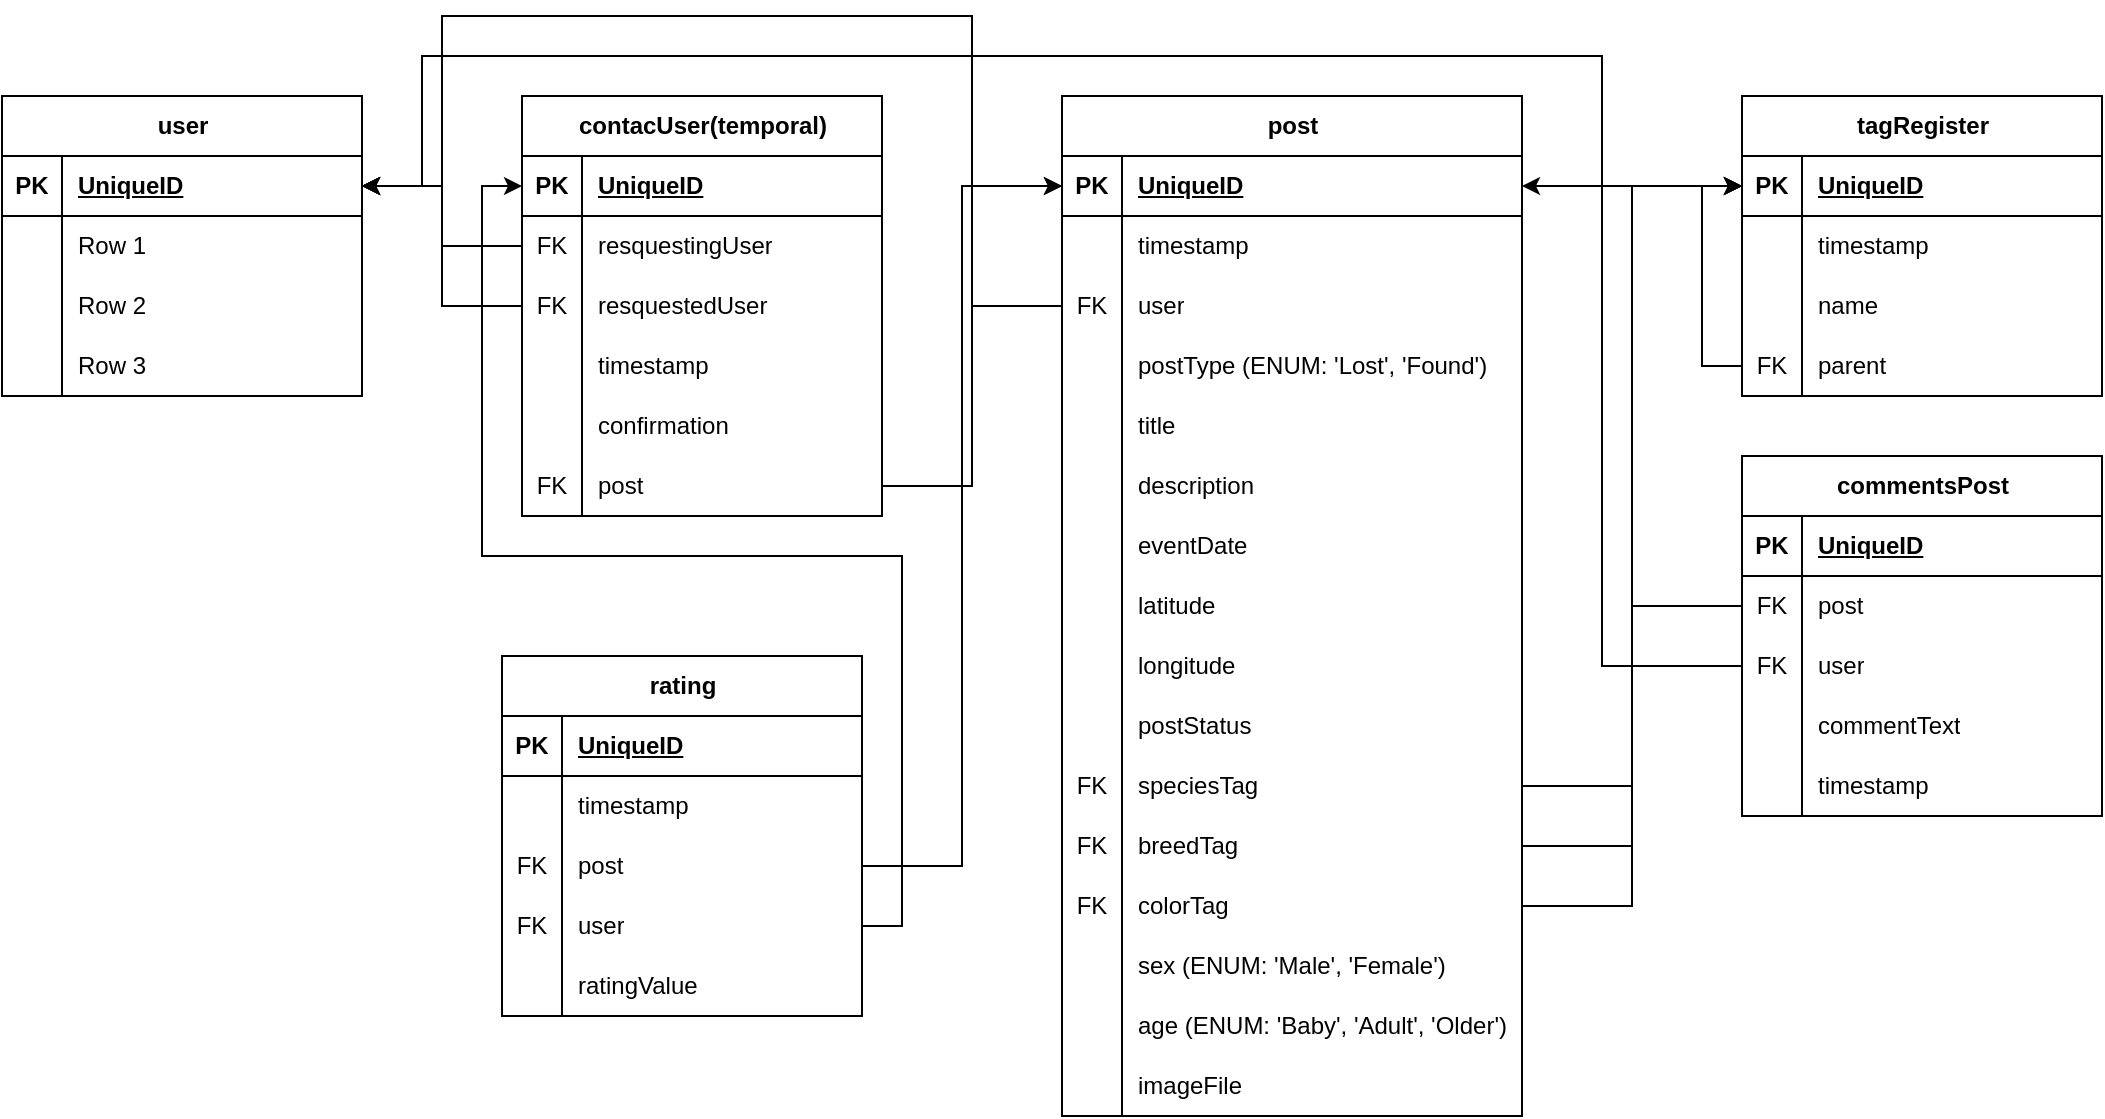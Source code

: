 <mxfile version="27.1.4">
  <diagram name="Page-1" id="efa7a0a1-bf9b-a30e-e6df-94a7791c09e9">
    <mxGraphModel dx="1183" dy="775" grid="1" gridSize="10" guides="1" tooltips="1" connect="1" arrows="1" fold="1" page="1" pageScale="1" pageWidth="826" pageHeight="1169" background="none" math="0" shadow="0">
      <root>
        <mxCell id="0" />
        <mxCell id="1" parent="0" />
        <mxCell id="rWtWdGOdkM6N3xhKXkaH-140" value="" style="edgeStyle=orthogonalEdgeStyle;rounded=0;orthogonalLoop=1;jettySize=auto;html=1;entryX=1;entryY=0.5;entryDx=0;entryDy=0;" parent="1" source="rWtWdGOdkM6N3xhKXkaH-114" target="rWtWdGOdkM6N3xhKXkaH-128" edge="1">
          <mxGeometry relative="1" as="geometry" />
        </mxCell>
        <mxCell id="rWtWdGOdkM6N3xhKXkaH-168" value="" style="edgeStyle=orthogonalEdgeStyle;rounded=0;orthogonalLoop=1;jettySize=auto;html=1;exitX=1;exitY=0.5;exitDx=0;exitDy=0;entryX=0;entryY=0.5;entryDx=0;entryDy=0;" parent="1" source="rWtWdGOdkM6N3xhKXkaH-145" target="rWtWdGOdkM6N3xhKXkaH-150" edge="1">
          <mxGeometry relative="1" as="geometry" />
        </mxCell>
        <mxCell id="rWtWdGOdkM6N3xhKXkaH-114" value="contacUser(temporal)" style="shape=table;startSize=30;container=1;collapsible=1;childLayout=tableLayout;fixedRows=1;rowLines=0;fontStyle=1;align=center;resizeLast=1;html=1;" parent="1" vertex="1">
          <mxGeometry x="750" y="440" width="180" height="210" as="geometry" />
        </mxCell>
        <mxCell id="rWtWdGOdkM6N3xhKXkaH-115" value="" style="shape=tableRow;horizontal=0;startSize=0;swimlaneHead=0;swimlaneBody=0;fillColor=none;collapsible=0;dropTarget=0;points=[[0,0.5],[1,0.5]];portConstraint=eastwest;top=0;left=0;right=0;bottom=1;" parent="rWtWdGOdkM6N3xhKXkaH-114" vertex="1">
          <mxGeometry y="30" width="180" height="30" as="geometry" />
        </mxCell>
        <mxCell id="rWtWdGOdkM6N3xhKXkaH-116" value="PK" style="shape=partialRectangle;connectable=0;fillColor=none;top=0;left=0;bottom=0;right=0;fontStyle=1;overflow=hidden;whiteSpace=wrap;html=1;" parent="rWtWdGOdkM6N3xhKXkaH-115" vertex="1">
          <mxGeometry width="30" height="30" as="geometry">
            <mxRectangle width="30" height="30" as="alternateBounds" />
          </mxGeometry>
        </mxCell>
        <mxCell id="rWtWdGOdkM6N3xhKXkaH-117" value="UniqueID" style="shape=partialRectangle;connectable=0;fillColor=none;top=0;left=0;bottom=0;right=0;align=left;spacingLeft=6;fontStyle=5;overflow=hidden;whiteSpace=wrap;html=1;" parent="rWtWdGOdkM6N3xhKXkaH-115" vertex="1">
          <mxGeometry x="30" width="150" height="30" as="geometry">
            <mxRectangle width="150" height="30" as="alternateBounds" />
          </mxGeometry>
        </mxCell>
        <mxCell id="rWtWdGOdkM6N3xhKXkaH-118" value="" style="shape=tableRow;horizontal=0;startSize=0;swimlaneHead=0;swimlaneBody=0;fillColor=none;collapsible=0;dropTarget=0;points=[[0,0.5],[1,0.5]];portConstraint=eastwest;top=0;left=0;right=0;bottom=0;" parent="rWtWdGOdkM6N3xhKXkaH-114" vertex="1">
          <mxGeometry y="60" width="180" height="30" as="geometry" />
        </mxCell>
        <mxCell id="rWtWdGOdkM6N3xhKXkaH-119" value="FK" style="shape=partialRectangle;connectable=0;fillColor=none;top=0;left=0;bottom=0;right=0;editable=1;overflow=hidden;whiteSpace=wrap;html=1;" parent="rWtWdGOdkM6N3xhKXkaH-118" vertex="1">
          <mxGeometry width="30" height="30" as="geometry">
            <mxRectangle width="30" height="30" as="alternateBounds" />
          </mxGeometry>
        </mxCell>
        <mxCell id="rWtWdGOdkM6N3xhKXkaH-120" value="resquestingUser" style="shape=partialRectangle;connectable=0;fillColor=none;top=0;left=0;bottom=0;right=0;align=left;spacingLeft=6;overflow=hidden;whiteSpace=wrap;html=1;" parent="rWtWdGOdkM6N3xhKXkaH-118" vertex="1">
          <mxGeometry x="30" width="150" height="30" as="geometry">
            <mxRectangle width="150" height="30" as="alternateBounds" />
          </mxGeometry>
        </mxCell>
        <mxCell id="rWtWdGOdkM6N3xhKXkaH-121" value="" style="shape=tableRow;horizontal=0;startSize=0;swimlaneHead=0;swimlaneBody=0;fillColor=none;collapsible=0;dropTarget=0;points=[[0,0.5],[1,0.5]];portConstraint=eastwest;top=0;left=0;right=0;bottom=0;" parent="rWtWdGOdkM6N3xhKXkaH-114" vertex="1">
          <mxGeometry y="90" width="180" height="30" as="geometry" />
        </mxCell>
        <mxCell id="rWtWdGOdkM6N3xhKXkaH-122" value="FK" style="shape=partialRectangle;connectable=0;fillColor=none;top=0;left=0;bottom=0;right=0;editable=1;overflow=hidden;whiteSpace=wrap;html=1;" parent="rWtWdGOdkM6N3xhKXkaH-121" vertex="1">
          <mxGeometry width="30" height="30" as="geometry">
            <mxRectangle width="30" height="30" as="alternateBounds" />
          </mxGeometry>
        </mxCell>
        <mxCell id="rWtWdGOdkM6N3xhKXkaH-123" value="resquestedUser" style="shape=partialRectangle;connectable=0;fillColor=none;top=0;left=0;bottom=0;right=0;align=left;spacingLeft=6;overflow=hidden;whiteSpace=wrap;html=1;" parent="rWtWdGOdkM6N3xhKXkaH-121" vertex="1">
          <mxGeometry x="30" width="150" height="30" as="geometry">
            <mxRectangle width="150" height="30" as="alternateBounds" />
          </mxGeometry>
        </mxCell>
        <mxCell id="rWtWdGOdkM6N3xhKXkaH-124" value="" style="shape=tableRow;horizontal=0;startSize=0;swimlaneHead=0;swimlaneBody=0;fillColor=none;collapsible=0;dropTarget=0;points=[[0,0.5],[1,0.5]];portConstraint=eastwest;top=0;left=0;right=0;bottom=0;" parent="rWtWdGOdkM6N3xhKXkaH-114" vertex="1">
          <mxGeometry y="120" width="180" height="30" as="geometry" />
        </mxCell>
        <mxCell id="rWtWdGOdkM6N3xhKXkaH-125" value="" style="shape=partialRectangle;connectable=0;fillColor=none;top=0;left=0;bottom=0;right=0;editable=1;overflow=hidden;whiteSpace=wrap;html=1;" parent="rWtWdGOdkM6N3xhKXkaH-124" vertex="1">
          <mxGeometry width="30" height="30" as="geometry">
            <mxRectangle width="30" height="30" as="alternateBounds" />
          </mxGeometry>
        </mxCell>
        <mxCell id="rWtWdGOdkM6N3xhKXkaH-126" value="timestamp" style="shape=partialRectangle;connectable=0;fillColor=none;top=0;left=0;bottom=0;right=0;align=left;spacingLeft=6;overflow=hidden;whiteSpace=wrap;html=1;" parent="rWtWdGOdkM6N3xhKXkaH-124" vertex="1">
          <mxGeometry x="30" width="150" height="30" as="geometry">
            <mxRectangle width="150" height="30" as="alternateBounds" />
          </mxGeometry>
        </mxCell>
        <mxCell id="rWtWdGOdkM6N3xhKXkaH-142" style="shape=tableRow;horizontal=0;startSize=0;swimlaneHead=0;swimlaneBody=0;fillColor=none;collapsible=0;dropTarget=0;points=[[0,0.5],[1,0.5]];portConstraint=eastwest;top=0;left=0;right=0;bottom=0;" parent="rWtWdGOdkM6N3xhKXkaH-114" vertex="1">
          <mxGeometry y="150" width="180" height="30" as="geometry" />
        </mxCell>
        <mxCell id="rWtWdGOdkM6N3xhKXkaH-143" style="shape=partialRectangle;connectable=0;fillColor=none;top=0;left=0;bottom=0;right=0;editable=1;overflow=hidden;whiteSpace=wrap;html=1;" parent="rWtWdGOdkM6N3xhKXkaH-142" vertex="1">
          <mxGeometry width="30" height="30" as="geometry">
            <mxRectangle width="30" height="30" as="alternateBounds" />
          </mxGeometry>
        </mxCell>
        <mxCell id="rWtWdGOdkM6N3xhKXkaH-144" value="confirmation" style="shape=partialRectangle;connectable=0;fillColor=none;top=0;left=0;bottom=0;right=0;align=left;spacingLeft=6;overflow=hidden;whiteSpace=wrap;html=1;" parent="rWtWdGOdkM6N3xhKXkaH-142" vertex="1">
          <mxGeometry x="30" width="150" height="30" as="geometry">
            <mxRectangle width="150" height="30" as="alternateBounds" />
          </mxGeometry>
        </mxCell>
        <mxCell id="rWtWdGOdkM6N3xhKXkaH-145" style="shape=tableRow;horizontal=0;startSize=0;swimlaneHead=0;swimlaneBody=0;fillColor=none;collapsible=0;dropTarget=0;points=[[0,0.5],[1,0.5]];portConstraint=eastwest;top=0;left=0;right=0;bottom=0;" parent="rWtWdGOdkM6N3xhKXkaH-114" vertex="1">
          <mxGeometry y="180" width="180" height="30" as="geometry" />
        </mxCell>
        <mxCell id="rWtWdGOdkM6N3xhKXkaH-146" value="FK" style="shape=partialRectangle;connectable=0;fillColor=none;top=0;left=0;bottom=0;right=0;editable=1;overflow=hidden;whiteSpace=wrap;html=1;" parent="rWtWdGOdkM6N3xhKXkaH-145" vertex="1">
          <mxGeometry width="30" height="30" as="geometry">
            <mxRectangle width="30" height="30" as="alternateBounds" />
          </mxGeometry>
        </mxCell>
        <mxCell id="rWtWdGOdkM6N3xhKXkaH-147" value="post" style="shape=partialRectangle;connectable=0;fillColor=none;top=0;left=0;bottom=0;right=0;align=left;spacingLeft=6;overflow=hidden;whiteSpace=wrap;html=1;" parent="rWtWdGOdkM6N3xhKXkaH-145" vertex="1">
          <mxGeometry x="30" width="150" height="30" as="geometry">
            <mxRectangle width="150" height="30" as="alternateBounds" />
          </mxGeometry>
        </mxCell>
        <mxCell id="KqBxcT-c2tba-dIg3QyX-19" style="edgeStyle=orthogonalEdgeStyle;rounded=0;orthogonalLoop=1;jettySize=auto;html=1;entryX=0;entryY=0.5;entryDx=0;entryDy=0;" edge="1" parent="1" source="KqBxcT-c2tba-dIg3QyX-11" target="KqBxcT-c2tba-dIg3QyX-2">
          <mxGeometry relative="1" as="geometry" />
        </mxCell>
        <mxCell id="rWtWdGOdkM6N3xhKXkaH-127" value="user" style="shape=table;startSize=30;container=1;collapsible=1;childLayout=tableLayout;fixedRows=1;rowLines=0;fontStyle=1;align=center;resizeLast=1;html=1;" parent="1" vertex="1">
          <mxGeometry x="490" y="440" width="180" height="150" as="geometry" />
        </mxCell>
        <mxCell id="rWtWdGOdkM6N3xhKXkaH-128" value="" style="shape=tableRow;horizontal=0;startSize=0;swimlaneHead=0;swimlaneBody=0;fillColor=none;collapsible=0;dropTarget=0;points=[[0,0.5],[1,0.5]];portConstraint=eastwest;top=0;left=0;right=0;bottom=1;" parent="rWtWdGOdkM6N3xhKXkaH-127" vertex="1">
          <mxGeometry y="30" width="180" height="30" as="geometry" />
        </mxCell>
        <mxCell id="rWtWdGOdkM6N3xhKXkaH-129" value="PK" style="shape=partialRectangle;connectable=0;fillColor=none;top=0;left=0;bottom=0;right=0;fontStyle=1;overflow=hidden;whiteSpace=wrap;html=1;" parent="rWtWdGOdkM6N3xhKXkaH-128" vertex="1">
          <mxGeometry width="30" height="30" as="geometry">
            <mxRectangle width="30" height="30" as="alternateBounds" />
          </mxGeometry>
        </mxCell>
        <mxCell id="rWtWdGOdkM6N3xhKXkaH-130" value="UniqueID" style="shape=partialRectangle;connectable=0;fillColor=none;top=0;left=0;bottom=0;right=0;align=left;spacingLeft=6;fontStyle=5;overflow=hidden;whiteSpace=wrap;html=1;" parent="rWtWdGOdkM6N3xhKXkaH-128" vertex="1">
          <mxGeometry x="30" width="150" height="30" as="geometry">
            <mxRectangle width="150" height="30" as="alternateBounds" />
          </mxGeometry>
        </mxCell>
        <mxCell id="rWtWdGOdkM6N3xhKXkaH-131" value="" style="shape=tableRow;horizontal=0;startSize=0;swimlaneHead=0;swimlaneBody=0;fillColor=none;collapsible=0;dropTarget=0;points=[[0,0.5],[1,0.5]];portConstraint=eastwest;top=0;left=0;right=0;bottom=0;" parent="rWtWdGOdkM6N3xhKXkaH-127" vertex="1">
          <mxGeometry y="60" width="180" height="30" as="geometry" />
        </mxCell>
        <mxCell id="rWtWdGOdkM6N3xhKXkaH-132" value="" style="shape=partialRectangle;connectable=0;fillColor=none;top=0;left=0;bottom=0;right=0;editable=1;overflow=hidden;whiteSpace=wrap;html=1;" parent="rWtWdGOdkM6N3xhKXkaH-131" vertex="1">
          <mxGeometry width="30" height="30" as="geometry">
            <mxRectangle width="30" height="30" as="alternateBounds" />
          </mxGeometry>
        </mxCell>
        <mxCell id="rWtWdGOdkM6N3xhKXkaH-133" value="Row 1" style="shape=partialRectangle;connectable=0;fillColor=none;top=0;left=0;bottom=0;right=0;align=left;spacingLeft=6;overflow=hidden;whiteSpace=wrap;html=1;" parent="rWtWdGOdkM6N3xhKXkaH-131" vertex="1">
          <mxGeometry x="30" width="150" height="30" as="geometry">
            <mxRectangle width="150" height="30" as="alternateBounds" />
          </mxGeometry>
        </mxCell>
        <mxCell id="rWtWdGOdkM6N3xhKXkaH-134" value="" style="shape=tableRow;horizontal=0;startSize=0;swimlaneHead=0;swimlaneBody=0;fillColor=none;collapsible=0;dropTarget=0;points=[[0,0.5],[1,0.5]];portConstraint=eastwest;top=0;left=0;right=0;bottom=0;" parent="rWtWdGOdkM6N3xhKXkaH-127" vertex="1">
          <mxGeometry y="90" width="180" height="30" as="geometry" />
        </mxCell>
        <mxCell id="rWtWdGOdkM6N3xhKXkaH-135" value="" style="shape=partialRectangle;connectable=0;fillColor=none;top=0;left=0;bottom=0;right=0;editable=1;overflow=hidden;whiteSpace=wrap;html=1;" parent="rWtWdGOdkM6N3xhKXkaH-134" vertex="1">
          <mxGeometry width="30" height="30" as="geometry">
            <mxRectangle width="30" height="30" as="alternateBounds" />
          </mxGeometry>
        </mxCell>
        <mxCell id="rWtWdGOdkM6N3xhKXkaH-136" value="Row 2" style="shape=partialRectangle;connectable=0;fillColor=none;top=0;left=0;bottom=0;right=0;align=left;spacingLeft=6;overflow=hidden;whiteSpace=wrap;html=1;" parent="rWtWdGOdkM6N3xhKXkaH-134" vertex="1">
          <mxGeometry x="30" width="150" height="30" as="geometry">
            <mxRectangle width="150" height="30" as="alternateBounds" />
          </mxGeometry>
        </mxCell>
        <mxCell id="rWtWdGOdkM6N3xhKXkaH-137" value="" style="shape=tableRow;horizontal=0;startSize=0;swimlaneHead=0;swimlaneBody=0;fillColor=none;collapsible=0;dropTarget=0;points=[[0,0.5],[1,0.5]];portConstraint=eastwest;top=0;left=0;right=0;bottom=0;" parent="rWtWdGOdkM6N3xhKXkaH-127" vertex="1">
          <mxGeometry y="120" width="180" height="30" as="geometry" />
        </mxCell>
        <mxCell id="rWtWdGOdkM6N3xhKXkaH-138" value="" style="shape=partialRectangle;connectable=0;fillColor=none;top=0;left=0;bottom=0;right=0;editable=1;overflow=hidden;whiteSpace=wrap;html=1;" parent="rWtWdGOdkM6N3xhKXkaH-137" vertex="1">
          <mxGeometry width="30" height="30" as="geometry">
            <mxRectangle width="30" height="30" as="alternateBounds" />
          </mxGeometry>
        </mxCell>
        <mxCell id="rWtWdGOdkM6N3xhKXkaH-139" value="Row 3" style="shape=partialRectangle;connectable=0;fillColor=none;top=0;left=0;bottom=0;right=0;align=left;spacingLeft=6;overflow=hidden;whiteSpace=wrap;html=1;" parent="rWtWdGOdkM6N3xhKXkaH-137" vertex="1">
          <mxGeometry x="30" width="150" height="30" as="geometry">
            <mxRectangle width="150" height="30" as="alternateBounds" />
          </mxGeometry>
        </mxCell>
        <mxCell id="rWtWdGOdkM6N3xhKXkaH-141" style="edgeStyle=orthogonalEdgeStyle;rounded=0;orthogonalLoop=1;jettySize=auto;html=1;" parent="1" source="rWtWdGOdkM6N3xhKXkaH-121" target="rWtWdGOdkM6N3xhKXkaH-128" edge="1">
          <mxGeometry relative="1" as="geometry" />
        </mxCell>
        <mxCell id="rWtWdGOdkM6N3xhKXkaH-149" value="post" style="shape=table;startSize=30;container=1;collapsible=1;childLayout=tableLayout;fixedRows=1;rowLines=0;fontStyle=1;align=center;resizeLast=1;html=1;" parent="1" vertex="1">
          <mxGeometry x="1020" y="440" width="230" height="510" as="geometry" />
        </mxCell>
        <mxCell id="rWtWdGOdkM6N3xhKXkaH-150" value="" style="shape=tableRow;horizontal=0;startSize=0;swimlaneHead=0;swimlaneBody=0;fillColor=none;collapsible=0;dropTarget=0;points=[[0,0.5],[1,0.5]];portConstraint=eastwest;top=0;left=0;right=0;bottom=1;" parent="rWtWdGOdkM6N3xhKXkaH-149" vertex="1">
          <mxGeometry y="30" width="230" height="30" as="geometry" />
        </mxCell>
        <mxCell id="rWtWdGOdkM6N3xhKXkaH-151" value="PK" style="shape=partialRectangle;connectable=0;fillColor=none;top=0;left=0;bottom=0;right=0;fontStyle=1;overflow=hidden;whiteSpace=wrap;html=1;" parent="rWtWdGOdkM6N3xhKXkaH-150" vertex="1">
          <mxGeometry width="30" height="30" as="geometry">
            <mxRectangle width="30" height="30" as="alternateBounds" />
          </mxGeometry>
        </mxCell>
        <mxCell id="rWtWdGOdkM6N3xhKXkaH-152" value="UniqueID" style="shape=partialRectangle;connectable=0;fillColor=none;top=0;left=0;bottom=0;right=0;align=left;spacingLeft=6;fontStyle=5;overflow=hidden;whiteSpace=wrap;html=1;" parent="rWtWdGOdkM6N3xhKXkaH-150" vertex="1">
          <mxGeometry x="30" width="200" height="30" as="geometry">
            <mxRectangle width="200" height="30" as="alternateBounds" />
          </mxGeometry>
        </mxCell>
        <mxCell id="rWtWdGOdkM6N3xhKXkaH-153" value="" style="shape=tableRow;horizontal=0;startSize=0;swimlaneHead=0;swimlaneBody=0;fillColor=none;collapsible=0;dropTarget=0;points=[[0,0.5],[1,0.5]];portConstraint=eastwest;top=0;left=0;right=0;bottom=0;" parent="rWtWdGOdkM6N3xhKXkaH-149" vertex="1">
          <mxGeometry y="60" width="230" height="30" as="geometry" />
        </mxCell>
        <mxCell id="rWtWdGOdkM6N3xhKXkaH-154" value="" style="shape=partialRectangle;connectable=0;fillColor=none;top=0;left=0;bottom=0;right=0;editable=1;overflow=hidden;whiteSpace=wrap;html=1;" parent="rWtWdGOdkM6N3xhKXkaH-153" vertex="1">
          <mxGeometry width="30" height="30" as="geometry">
            <mxRectangle width="30" height="30" as="alternateBounds" />
          </mxGeometry>
        </mxCell>
        <mxCell id="rWtWdGOdkM6N3xhKXkaH-155" value="timestamp" style="shape=partialRectangle;connectable=0;fillColor=none;top=0;left=0;bottom=0;right=0;align=left;spacingLeft=6;overflow=hidden;whiteSpace=wrap;html=1;" parent="rWtWdGOdkM6N3xhKXkaH-153" vertex="1">
          <mxGeometry x="30" width="200" height="30" as="geometry">
            <mxRectangle width="200" height="30" as="alternateBounds" />
          </mxGeometry>
        </mxCell>
        <mxCell id="rWtWdGOdkM6N3xhKXkaH-156" value="" style="shape=tableRow;horizontal=0;startSize=0;swimlaneHead=0;swimlaneBody=0;fillColor=none;collapsible=0;dropTarget=0;points=[[0,0.5],[1,0.5]];portConstraint=eastwest;top=0;left=0;right=0;bottom=0;" parent="rWtWdGOdkM6N3xhKXkaH-149" vertex="1">
          <mxGeometry y="90" width="230" height="30" as="geometry" />
        </mxCell>
        <mxCell id="rWtWdGOdkM6N3xhKXkaH-157" value="FK" style="shape=partialRectangle;connectable=0;fillColor=none;top=0;left=0;bottom=0;right=0;editable=1;overflow=hidden;whiteSpace=wrap;html=1;" parent="rWtWdGOdkM6N3xhKXkaH-156" vertex="1">
          <mxGeometry width="30" height="30" as="geometry">
            <mxRectangle width="30" height="30" as="alternateBounds" />
          </mxGeometry>
        </mxCell>
        <mxCell id="rWtWdGOdkM6N3xhKXkaH-158" value="user" style="shape=partialRectangle;connectable=0;fillColor=none;top=0;left=0;bottom=0;right=0;align=left;spacingLeft=6;overflow=hidden;whiteSpace=wrap;html=1;" parent="rWtWdGOdkM6N3xhKXkaH-156" vertex="1">
          <mxGeometry x="30" width="200" height="30" as="geometry">
            <mxRectangle width="200" height="30" as="alternateBounds" />
          </mxGeometry>
        </mxCell>
        <mxCell id="rWtWdGOdkM6N3xhKXkaH-159" value="" style="shape=tableRow;horizontal=0;startSize=0;swimlaneHead=0;swimlaneBody=0;fillColor=none;collapsible=0;dropTarget=0;points=[[0,0.5],[1,0.5]];portConstraint=eastwest;top=0;left=0;right=0;bottom=0;" parent="rWtWdGOdkM6N3xhKXkaH-149" vertex="1">
          <mxGeometry y="120" width="230" height="30" as="geometry" />
        </mxCell>
        <mxCell id="rWtWdGOdkM6N3xhKXkaH-160" value="" style="shape=partialRectangle;connectable=0;fillColor=none;top=0;left=0;bottom=0;right=0;editable=1;overflow=hidden;whiteSpace=wrap;html=1;" parent="rWtWdGOdkM6N3xhKXkaH-159" vertex="1">
          <mxGeometry width="30" height="30" as="geometry">
            <mxRectangle width="30" height="30" as="alternateBounds" />
          </mxGeometry>
        </mxCell>
        <mxCell id="rWtWdGOdkM6N3xhKXkaH-161" value="postType (ENUM: &#39;Lost&#39;, &#39;Found&#39;)" style="shape=partialRectangle;connectable=0;fillColor=none;top=0;left=0;bottom=0;right=0;align=left;spacingLeft=6;overflow=hidden;whiteSpace=wrap;html=1;" parent="rWtWdGOdkM6N3xhKXkaH-159" vertex="1">
          <mxGeometry x="30" width="200" height="30" as="geometry">
            <mxRectangle width="200" height="30" as="alternateBounds" />
          </mxGeometry>
        </mxCell>
        <mxCell id="KqBxcT-c2tba-dIg3QyX-26" style="shape=tableRow;horizontal=0;startSize=0;swimlaneHead=0;swimlaneBody=0;fillColor=none;collapsible=0;dropTarget=0;points=[[0,0.5],[1,0.5]];portConstraint=eastwest;top=0;left=0;right=0;bottom=0;" vertex="1" parent="rWtWdGOdkM6N3xhKXkaH-149">
          <mxGeometry y="150" width="230" height="30" as="geometry" />
        </mxCell>
        <mxCell id="KqBxcT-c2tba-dIg3QyX-27" style="shape=partialRectangle;connectable=0;fillColor=none;top=0;left=0;bottom=0;right=0;editable=1;overflow=hidden;whiteSpace=wrap;html=1;" vertex="1" parent="KqBxcT-c2tba-dIg3QyX-26">
          <mxGeometry width="30" height="30" as="geometry">
            <mxRectangle width="30" height="30" as="alternateBounds" />
          </mxGeometry>
        </mxCell>
        <mxCell id="KqBxcT-c2tba-dIg3QyX-28" value="title" style="shape=partialRectangle;connectable=0;fillColor=none;top=0;left=0;bottom=0;right=0;align=left;spacingLeft=6;overflow=hidden;whiteSpace=wrap;html=1;" vertex="1" parent="KqBxcT-c2tba-dIg3QyX-26">
          <mxGeometry x="30" width="200" height="30" as="geometry">
            <mxRectangle width="200" height="30" as="alternateBounds" />
          </mxGeometry>
        </mxCell>
        <mxCell id="KqBxcT-c2tba-dIg3QyX-29" style="shape=tableRow;horizontal=0;startSize=0;swimlaneHead=0;swimlaneBody=0;fillColor=none;collapsible=0;dropTarget=0;points=[[0,0.5],[1,0.5]];portConstraint=eastwest;top=0;left=0;right=0;bottom=0;" vertex="1" parent="rWtWdGOdkM6N3xhKXkaH-149">
          <mxGeometry y="180" width="230" height="30" as="geometry" />
        </mxCell>
        <mxCell id="KqBxcT-c2tba-dIg3QyX-30" style="shape=partialRectangle;connectable=0;fillColor=none;top=0;left=0;bottom=0;right=0;editable=1;overflow=hidden;whiteSpace=wrap;html=1;" vertex="1" parent="KqBxcT-c2tba-dIg3QyX-29">
          <mxGeometry width="30" height="30" as="geometry">
            <mxRectangle width="30" height="30" as="alternateBounds" />
          </mxGeometry>
        </mxCell>
        <mxCell id="KqBxcT-c2tba-dIg3QyX-31" value="description" style="shape=partialRectangle;connectable=0;fillColor=none;top=0;left=0;bottom=0;right=0;align=left;spacingLeft=6;overflow=hidden;whiteSpace=wrap;html=1;" vertex="1" parent="KqBxcT-c2tba-dIg3QyX-29">
          <mxGeometry x="30" width="200" height="30" as="geometry">
            <mxRectangle width="200" height="30" as="alternateBounds" />
          </mxGeometry>
        </mxCell>
        <mxCell id="KqBxcT-c2tba-dIg3QyX-36" style="shape=tableRow;horizontal=0;startSize=0;swimlaneHead=0;swimlaneBody=0;fillColor=none;collapsible=0;dropTarget=0;points=[[0,0.5],[1,0.5]];portConstraint=eastwest;top=0;left=0;right=0;bottom=0;" vertex="1" parent="rWtWdGOdkM6N3xhKXkaH-149">
          <mxGeometry y="210" width="230" height="30" as="geometry" />
        </mxCell>
        <mxCell id="KqBxcT-c2tba-dIg3QyX-37" style="shape=partialRectangle;connectable=0;fillColor=none;top=0;left=0;bottom=0;right=0;editable=1;overflow=hidden;whiteSpace=wrap;html=1;" vertex="1" parent="KqBxcT-c2tba-dIg3QyX-36">
          <mxGeometry width="30" height="30" as="geometry">
            <mxRectangle width="30" height="30" as="alternateBounds" />
          </mxGeometry>
        </mxCell>
        <mxCell id="KqBxcT-c2tba-dIg3QyX-38" value="eventDate" style="shape=partialRectangle;connectable=0;fillColor=none;top=0;left=0;bottom=0;right=0;align=left;spacingLeft=6;overflow=hidden;whiteSpace=wrap;html=1;" vertex="1" parent="KqBxcT-c2tba-dIg3QyX-36">
          <mxGeometry x="30" width="200" height="30" as="geometry">
            <mxRectangle width="200" height="30" as="alternateBounds" />
          </mxGeometry>
        </mxCell>
        <mxCell id="KqBxcT-c2tba-dIg3QyX-39" style="shape=tableRow;horizontal=0;startSize=0;swimlaneHead=0;swimlaneBody=0;fillColor=none;collapsible=0;dropTarget=0;points=[[0,0.5],[1,0.5]];portConstraint=eastwest;top=0;left=0;right=0;bottom=0;" vertex="1" parent="rWtWdGOdkM6N3xhKXkaH-149">
          <mxGeometry y="240" width="230" height="30" as="geometry" />
        </mxCell>
        <mxCell id="KqBxcT-c2tba-dIg3QyX-40" style="shape=partialRectangle;connectable=0;fillColor=none;top=0;left=0;bottom=0;right=0;editable=1;overflow=hidden;whiteSpace=wrap;html=1;" vertex="1" parent="KqBxcT-c2tba-dIg3QyX-39">
          <mxGeometry width="30" height="30" as="geometry">
            <mxRectangle width="30" height="30" as="alternateBounds" />
          </mxGeometry>
        </mxCell>
        <mxCell id="KqBxcT-c2tba-dIg3QyX-41" value="latitude" style="shape=partialRectangle;connectable=0;fillColor=none;top=0;left=0;bottom=0;right=0;align=left;spacingLeft=6;overflow=hidden;whiteSpace=wrap;html=1;" vertex="1" parent="KqBxcT-c2tba-dIg3QyX-39">
          <mxGeometry x="30" width="200" height="30" as="geometry">
            <mxRectangle width="200" height="30" as="alternateBounds" />
          </mxGeometry>
        </mxCell>
        <mxCell id="KqBxcT-c2tba-dIg3QyX-42" style="shape=tableRow;horizontal=0;startSize=0;swimlaneHead=0;swimlaneBody=0;fillColor=none;collapsible=0;dropTarget=0;points=[[0,0.5],[1,0.5]];portConstraint=eastwest;top=0;left=0;right=0;bottom=0;" vertex="1" parent="rWtWdGOdkM6N3xhKXkaH-149">
          <mxGeometry y="270" width="230" height="30" as="geometry" />
        </mxCell>
        <mxCell id="KqBxcT-c2tba-dIg3QyX-43" style="shape=partialRectangle;connectable=0;fillColor=none;top=0;left=0;bottom=0;right=0;editable=1;overflow=hidden;whiteSpace=wrap;html=1;" vertex="1" parent="KqBxcT-c2tba-dIg3QyX-42">
          <mxGeometry width="30" height="30" as="geometry">
            <mxRectangle width="30" height="30" as="alternateBounds" />
          </mxGeometry>
        </mxCell>
        <mxCell id="KqBxcT-c2tba-dIg3QyX-44" value="longitude" style="shape=partialRectangle;connectable=0;fillColor=none;top=0;left=0;bottom=0;right=0;align=left;spacingLeft=6;overflow=hidden;whiteSpace=wrap;html=1;" vertex="1" parent="KqBxcT-c2tba-dIg3QyX-42">
          <mxGeometry x="30" width="200" height="30" as="geometry">
            <mxRectangle width="200" height="30" as="alternateBounds" />
          </mxGeometry>
        </mxCell>
        <mxCell id="KqBxcT-c2tba-dIg3QyX-45" style="shape=tableRow;horizontal=0;startSize=0;swimlaneHead=0;swimlaneBody=0;fillColor=none;collapsible=0;dropTarget=0;points=[[0,0.5],[1,0.5]];portConstraint=eastwest;top=0;left=0;right=0;bottom=0;" vertex="1" parent="rWtWdGOdkM6N3xhKXkaH-149">
          <mxGeometry y="300" width="230" height="30" as="geometry" />
        </mxCell>
        <mxCell id="KqBxcT-c2tba-dIg3QyX-46" style="shape=partialRectangle;connectable=0;fillColor=none;top=0;left=0;bottom=0;right=0;editable=1;overflow=hidden;whiteSpace=wrap;html=1;" vertex="1" parent="KqBxcT-c2tba-dIg3QyX-45">
          <mxGeometry width="30" height="30" as="geometry">
            <mxRectangle width="30" height="30" as="alternateBounds" />
          </mxGeometry>
        </mxCell>
        <mxCell id="KqBxcT-c2tba-dIg3QyX-47" value="postStatus" style="shape=partialRectangle;connectable=0;fillColor=none;top=0;left=0;bottom=0;right=0;align=left;spacingLeft=6;overflow=hidden;whiteSpace=wrap;html=1;" vertex="1" parent="KqBxcT-c2tba-dIg3QyX-45">
          <mxGeometry x="30" width="200" height="30" as="geometry">
            <mxRectangle width="200" height="30" as="alternateBounds" />
          </mxGeometry>
        </mxCell>
        <mxCell id="KqBxcT-c2tba-dIg3QyX-48" style="shape=tableRow;horizontal=0;startSize=0;swimlaneHead=0;swimlaneBody=0;fillColor=none;collapsible=0;dropTarget=0;points=[[0,0.5],[1,0.5]];portConstraint=eastwest;top=0;left=0;right=0;bottom=0;" vertex="1" parent="rWtWdGOdkM6N3xhKXkaH-149">
          <mxGeometry y="330" width="230" height="30" as="geometry" />
        </mxCell>
        <mxCell id="KqBxcT-c2tba-dIg3QyX-49" value="FK" style="shape=partialRectangle;connectable=0;fillColor=none;top=0;left=0;bottom=0;right=0;editable=1;overflow=hidden;whiteSpace=wrap;html=1;" vertex="1" parent="KqBxcT-c2tba-dIg3QyX-48">
          <mxGeometry width="30" height="30" as="geometry">
            <mxRectangle width="30" height="30" as="alternateBounds" />
          </mxGeometry>
        </mxCell>
        <mxCell id="KqBxcT-c2tba-dIg3QyX-50" value="speciesTag" style="shape=partialRectangle;connectable=0;fillColor=none;top=0;left=0;bottom=0;right=0;align=left;spacingLeft=6;overflow=hidden;whiteSpace=wrap;html=1;" vertex="1" parent="KqBxcT-c2tba-dIg3QyX-48">
          <mxGeometry x="30" width="200" height="30" as="geometry">
            <mxRectangle width="200" height="30" as="alternateBounds" />
          </mxGeometry>
        </mxCell>
        <mxCell id="KqBxcT-c2tba-dIg3QyX-51" style="shape=tableRow;horizontal=0;startSize=0;swimlaneHead=0;swimlaneBody=0;fillColor=none;collapsible=0;dropTarget=0;points=[[0,0.5],[1,0.5]];portConstraint=eastwest;top=0;left=0;right=0;bottom=0;" vertex="1" parent="rWtWdGOdkM6N3xhKXkaH-149">
          <mxGeometry y="360" width="230" height="30" as="geometry" />
        </mxCell>
        <mxCell id="KqBxcT-c2tba-dIg3QyX-52" value="FK" style="shape=partialRectangle;connectable=0;fillColor=none;top=0;left=0;bottom=0;right=0;editable=1;overflow=hidden;whiteSpace=wrap;html=1;" vertex="1" parent="KqBxcT-c2tba-dIg3QyX-51">
          <mxGeometry width="30" height="30" as="geometry">
            <mxRectangle width="30" height="30" as="alternateBounds" />
          </mxGeometry>
        </mxCell>
        <mxCell id="KqBxcT-c2tba-dIg3QyX-53" value="breedTag" style="shape=partialRectangle;connectable=0;fillColor=none;top=0;left=0;bottom=0;right=0;align=left;spacingLeft=6;overflow=hidden;whiteSpace=wrap;html=1;" vertex="1" parent="KqBxcT-c2tba-dIg3QyX-51">
          <mxGeometry x="30" width="200" height="30" as="geometry">
            <mxRectangle width="200" height="30" as="alternateBounds" />
          </mxGeometry>
        </mxCell>
        <mxCell id="KqBxcT-c2tba-dIg3QyX-54" style="shape=tableRow;horizontal=0;startSize=0;swimlaneHead=0;swimlaneBody=0;fillColor=none;collapsible=0;dropTarget=0;points=[[0,0.5],[1,0.5]];portConstraint=eastwest;top=0;left=0;right=0;bottom=0;" vertex="1" parent="rWtWdGOdkM6N3xhKXkaH-149">
          <mxGeometry y="390" width="230" height="30" as="geometry" />
        </mxCell>
        <mxCell id="KqBxcT-c2tba-dIg3QyX-55" value="FK" style="shape=partialRectangle;connectable=0;fillColor=none;top=0;left=0;bottom=0;right=0;editable=1;overflow=hidden;whiteSpace=wrap;html=1;" vertex="1" parent="KqBxcT-c2tba-dIg3QyX-54">
          <mxGeometry width="30" height="30" as="geometry">
            <mxRectangle width="30" height="30" as="alternateBounds" />
          </mxGeometry>
        </mxCell>
        <mxCell id="KqBxcT-c2tba-dIg3QyX-56" value="colorTag" style="shape=partialRectangle;connectable=0;fillColor=none;top=0;left=0;bottom=0;right=0;align=left;spacingLeft=6;overflow=hidden;whiteSpace=wrap;html=1;" vertex="1" parent="KqBxcT-c2tba-dIg3QyX-54">
          <mxGeometry x="30" width="200" height="30" as="geometry">
            <mxRectangle width="200" height="30" as="alternateBounds" />
          </mxGeometry>
        </mxCell>
        <mxCell id="KqBxcT-c2tba-dIg3QyX-57" style="shape=tableRow;horizontal=0;startSize=0;swimlaneHead=0;swimlaneBody=0;fillColor=none;collapsible=0;dropTarget=0;points=[[0,0.5],[1,0.5]];portConstraint=eastwest;top=0;left=0;right=0;bottom=0;" vertex="1" parent="rWtWdGOdkM6N3xhKXkaH-149">
          <mxGeometry y="420" width="230" height="30" as="geometry" />
        </mxCell>
        <mxCell id="KqBxcT-c2tba-dIg3QyX-58" value="" style="shape=partialRectangle;connectable=0;fillColor=none;top=0;left=0;bottom=0;right=0;editable=1;overflow=hidden;whiteSpace=wrap;html=1;" vertex="1" parent="KqBxcT-c2tba-dIg3QyX-57">
          <mxGeometry width="30" height="30" as="geometry">
            <mxRectangle width="30" height="30" as="alternateBounds" />
          </mxGeometry>
        </mxCell>
        <mxCell id="KqBxcT-c2tba-dIg3QyX-59" value="sex (ENUM: &#39;Male&#39;, &#39;Female&#39;)" style="shape=partialRectangle;connectable=0;fillColor=none;top=0;left=0;bottom=0;right=0;align=left;spacingLeft=6;overflow=hidden;whiteSpace=wrap;html=1;" vertex="1" parent="KqBxcT-c2tba-dIg3QyX-57">
          <mxGeometry x="30" width="200" height="30" as="geometry">
            <mxRectangle width="200" height="30" as="alternateBounds" />
          </mxGeometry>
        </mxCell>
        <mxCell id="KqBxcT-c2tba-dIg3QyX-60" style="shape=tableRow;horizontal=0;startSize=0;swimlaneHead=0;swimlaneBody=0;fillColor=none;collapsible=0;dropTarget=0;points=[[0,0.5],[1,0.5]];portConstraint=eastwest;top=0;left=0;right=0;bottom=0;" vertex="1" parent="rWtWdGOdkM6N3xhKXkaH-149">
          <mxGeometry y="450" width="230" height="30" as="geometry" />
        </mxCell>
        <mxCell id="KqBxcT-c2tba-dIg3QyX-61" style="shape=partialRectangle;connectable=0;fillColor=none;top=0;left=0;bottom=0;right=0;editable=1;overflow=hidden;whiteSpace=wrap;html=1;" vertex="1" parent="KqBxcT-c2tba-dIg3QyX-60">
          <mxGeometry width="30" height="30" as="geometry">
            <mxRectangle width="30" height="30" as="alternateBounds" />
          </mxGeometry>
        </mxCell>
        <mxCell id="KqBxcT-c2tba-dIg3QyX-62" value="age (ENUM: &#39;Baby&#39;, &#39;Adult&#39;, &#39;Older&#39;)" style="shape=partialRectangle;connectable=0;fillColor=none;top=0;left=0;bottom=0;right=0;align=left;spacingLeft=6;overflow=hidden;whiteSpace=wrap;html=1;" vertex="1" parent="KqBxcT-c2tba-dIg3QyX-60">
          <mxGeometry x="30" width="200" height="30" as="geometry">
            <mxRectangle width="200" height="30" as="alternateBounds" />
          </mxGeometry>
        </mxCell>
        <mxCell id="KqBxcT-c2tba-dIg3QyX-232" style="shape=tableRow;horizontal=0;startSize=0;swimlaneHead=0;swimlaneBody=0;fillColor=none;collapsible=0;dropTarget=0;points=[[0,0.5],[1,0.5]];portConstraint=eastwest;top=0;left=0;right=0;bottom=0;" vertex="1" parent="rWtWdGOdkM6N3xhKXkaH-149">
          <mxGeometry y="480" width="230" height="30" as="geometry" />
        </mxCell>
        <mxCell id="KqBxcT-c2tba-dIg3QyX-233" style="shape=partialRectangle;connectable=0;fillColor=none;top=0;left=0;bottom=0;right=0;editable=1;overflow=hidden;whiteSpace=wrap;html=1;" vertex="1" parent="KqBxcT-c2tba-dIg3QyX-232">
          <mxGeometry width="30" height="30" as="geometry">
            <mxRectangle width="30" height="30" as="alternateBounds" />
          </mxGeometry>
        </mxCell>
        <mxCell id="KqBxcT-c2tba-dIg3QyX-234" value="imageFile" style="shape=partialRectangle;connectable=0;fillColor=none;top=0;left=0;bottom=0;right=0;align=left;spacingLeft=6;overflow=hidden;whiteSpace=wrap;html=1;" vertex="1" parent="KqBxcT-c2tba-dIg3QyX-232">
          <mxGeometry x="30" width="200" height="30" as="geometry">
            <mxRectangle width="200" height="30" as="alternateBounds" />
          </mxGeometry>
        </mxCell>
        <mxCell id="rWtWdGOdkM6N3xhKXkaH-169" style="edgeStyle=orthogonalEdgeStyle;rounded=0;orthogonalLoop=1;jettySize=auto;html=1;exitX=0;exitY=0.5;exitDx=0;exitDy=0;entryX=1;entryY=0.5;entryDx=0;entryDy=0;" parent="1" source="rWtWdGOdkM6N3xhKXkaH-118" target="rWtWdGOdkM6N3xhKXkaH-128" edge="1">
          <mxGeometry relative="1" as="geometry" />
        </mxCell>
        <mxCell id="KqBxcT-c2tba-dIg3QyX-1" value="tagRegister" style="shape=table;startSize=30;container=1;collapsible=1;childLayout=tableLayout;fixedRows=1;rowLines=0;fontStyle=1;align=center;resizeLast=1;html=1;" vertex="1" parent="1">
          <mxGeometry x="1360" y="440" width="180" height="150" as="geometry" />
        </mxCell>
        <mxCell id="KqBxcT-c2tba-dIg3QyX-2" value="" style="shape=tableRow;horizontal=0;startSize=0;swimlaneHead=0;swimlaneBody=0;fillColor=none;collapsible=0;dropTarget=0;points=[[0,0.5],[1,0.5]];portConstraint=eastwest;top=0;left=0;right=0;bottom=1;" vertex="1" parent="KqBxcT-c2tba-dIg3QyX-1">
          <mxGeometry y="30" width="180" height="30" as="geometry" />
        </mxCell>
        <mxCell id="KqBxcT-c2tba-dIg3QyX-3" value="PK" style="shape=partialRectangle;connectable=0;fillColor=none;top=0;left=0;bottom=0;right=0;fontStyle=1;overflow=hidden;whiteSpace=wrap;html=1;" vertex="1" parent="KqBxcT-c2tba-dIg3QyX-2">
          <mxGeometry width="30" height="30" as="geometry">
            <mxRectangle width="30" height="30" as="alternateBounds" />
          </mxGeometry>
        </mxCell>
        <mxCell id="KqBxcT-c2tba-dIg3QyX-4" value="UniqueID" style="shape=partialRectangle;connectable=0;fillColor=none;top=0;left=0;bottom=0;right=0;align=left;spacingLeft=6;fontStyle=5;overflow=hidden;whiteSpace=wrap;html=1;" vertex="1" parent="KqBxcT-c2tba-dIg3QyX-2">
          <mxGeometry x="30" width="150" height="30" as="geometry">
            <mxRectangle width="150" height="30" as="alternateBounds" />
          </mxGeometry>
        </mxCell>
        <mxCell id="KqBxcT-c2tba-dIg3QyX-5" value="" style="shape=tableRow;horizontal=0;startSize=0;swimlaneHead=0;swimlaneBody=0;fillColor=none;collapsible=0;dropTarget=0;points=[[0,0.5],[1,0.5]];portConstraint=eastwest;top=0;left=0;right=0;bottom=0;" vertex="1" parent="KqBxcT-c2tba-dIg3QyX-1">
          <mxGeometry y="60" width="180" height="30" as="geometry" />
        </mxCell>
        <mxCell id="KqBxcT-c2tba-dIg3QyX-6" value="" style="shape=partialRectangle;connectable=0;fillColor=none;top=0;left=0;bottom=0;right=0;editable=1;overflow=hidden;whiteSpace=wrap;html=1;" vertex="1" parent="KqBxcT-c2tba-dIg3QyX-5">
          <mxGeometry width="30" height="30" as="geometry">
            <mxRectangle width="30" height="30" as="alternateBounds" />
          </mxGeometry>
        </mxCell>
        <mxCell id="KqBxcT-c2tba-dIg3QyX-7" value="timestamp" style="shape=partialRectangle;connectable=0;fillColor=none;top=0;left=0;bottom=0;right=0;align=left;spacingLeft=6;overflow=hidden;whiteSpace=wrap;html=1;" vertex="1" parent="KqBxcT-c2tba-dIg3QyX-5">
          <mxGeometry x="30" width="150" height="30" as="geometry">
            <mxRectangle width="150" height="30" as="alternateBounds" />
          </mxGeometry>
        </mxCell>
        <mxCell id="KqBxcT-c2tba-dIg3QyX-8" value="" style="shape=tableRow;horizontal=0;startSize=0;swimlaneHead=0;swimlaneBody=0;fillColor=none;collapsible=0;dropTarget=0;points=[[0,0.5],[1,0.5]];portConstraint=eastwest;top=0;left=0;right=0;bottom=0;" vertex="1" parent="KqBxcT-c2tba-dIg3QyX-1">
          <mxGeometry y="90" width="180" height="30" as="geometry" />
        </mxCell>
        <mxCell id="KqBxcT-c2tba-dIg3QyX-9" value="" style="shape=partialRectangle;connectable=0;fillColor=none;top=0;left=0;bottom=0;right=0;editable=1;overflow=hidden;whiteSpace=wrap;html=1;" vertex="1" parent="KqBxcT-c2tba-dIg3QyX-8">
          <mxGeometry width="30" height="30" as="geometry">
            <mxRectangle width="30" height="30" as="alternateBounds" />
          </mxGeometry>
        </mxCell>
        <mxCell id="KqBxcT-c2tba-dIg3QyX-10" value="name" style="shape=partialRectangle;connectable=0;fillColor=none;top=0;left=0;bottom=0;right=0;align=left;spacingLeft=6;overflow=hidden;whiteSpace=wrap;html=1;" vertex="1" parent="KqBxcT-c2tba-dIg3QyX-8">
          <mxGeometry x="30" width="150" height="30" as="geometry">
            <mxRectangle width="150" height="30" as="alternateBounds" />
          </mxGeometry>
        </mxCell>
        <mxCell id="KqBxcT-c2tba-dIg3QyX-11" value="" style="shape=tableRow;horizontal=0;startSize=0;swimlaneHead=0;swimlaneBody=0;fillColor=none;collapsible=0;dropTarget=0;points=[[0,0.5],[1,0.5]];portConstraint=eastwest;top=0;left=0;right=0;bottom=0;" vertex="1" parent="KqBxcT-c2tba-dIg3QyX-1">
          <mxGeometry y="120" width="180" height="30" as="geometry" />
        </mxCell>
        <mxCell id="KqBxcT-c2tba-dIg3QyX-12" value="FK" style="shape=partialRectangle;connectable=0;fillColor=none;top=0;left=0;bottom=0;right=0;editable=1;overflow=hidden;whiteSpace=wrap;html=1;" vertex="1" parent="KqBxcT-c2tba-dIg3QyX-11">
          <mxGeometry width="30" height="30" as="geometry">
            <mxRectangle width="30" height="30" as="alternateBounds" />
          </mxGeometry>
        </mxCell>
        <mxCell id="KqBxcT-c2tba-dIg3QyX-13" value="parent" style="shape=partialRectangle;connectable=0;fillColor=none;top=0;left=0;bottom=0;right=0;align=left;spacingLeft=6;overflow=hidden;whiteSpace=wrap;html=1;" vertex="1" parent="KqBxcT-c2tba-dIg3QyX-11">
          <mxGeometry x="30" width="150" height="30" as="geometry">
            <mxRectangle width="150" height="30" as="alternateBounds" />
          </mxGeometry>
        </mxCell>
        <mxCell id="KqBxcT-c2tba-dIg3QyX-35" style="edgeStyle=orthogonalEdgeStyle;rounded=0;orthogonalLoop=1;jettySize=auto;html=1;entryX=1;entryY=0.5;entryDx=0;entryDy=0;exitX=0;exitY=0.5;exitDx=0;exitDy=0;" edge="1" parent="1" source="rWtWdGOdkM6N3xhKXkaH-156" target="rWtWdGOdkM6N3xhKXkaH-128">
          <mxGeometry relative="1" as="geometry">
            <mxPoint x="1015" y="545" as="sourcePoint" />
            <mxPoint x="690" y="540" as="targetPoint" />
            <Array as="points">
              <mxPoint x="975" y="545" />
              <mxPoint x="975" y="400" />
              <mxPoint x="710" y="400" />
              <mxPoint x="710" y="485" />
            </Array>
          </mxGeometry>
        </mxCell>
        <mxCell id="KqBxcT-c2tba-dIg3QyX-66" style="edgeStyle=orthogonalEdgeStyle;rounded=0;orthogonalLoop=1;jettySize=auto;html=1;entryX=0;entryY=0.5;entryDx=0;entryDy=0;" edge="1" parent="1" source="KqBxcT-c2tba-dIg3QyX-54" target="KqBxcT-c2tba-dIg3QyX-2">
          <mxGeometry relative="1" as="geometry" />
        </mxCell>
        <mxCell id="KqBxcT-c2tba-dIg3QyX-67" style="edgeStyle=orthogonalEdgeStyle;rounded=0;orthogonalLoop=1;jettySize=auto;html=1;entryX=0;entryY=0.5;entryDx=0;entryDy=0;" edge="1" parent="1" source="KqBxcT-c2tba-dIg3QyX-51" target="KqBxcT-c2tba-dIg3QyX-2">
          <mxGeometry relative="1" as="geometry" />
        </mxCell>
        <mxCell id="KqBxcT-c2tba-dIg3QyX-68" style="edgeStyle=orthogonalEdgeStyle;rounded=0;orthogonalLoop=1;jettySize=auto;html=1;entryX=0;entryY=0.5;entryDx=0;entryDy=0;" edge="1" parent="1" source="KqBxcT-c2tba-dIg3QyX-48" target="KqBxcT-c2tba-dIg3QyX-2">
          <mxGeometry relative="1" as="geometry" />
        </mxCell>
        <mxCell id="KqBxcT-c2tba-dIg3QyX-181" value="commentsPost" style="shape=table;startSize=30;container=1;collapsible=1;childLayout=tableLayout;fixedRows=1;rowLines=0;fontStyle=1;align=center;resizeLast=1;html=1;" vertex="1" parent="1">
          <mxGeometry x="1360" y="620" width="180" height="180" as="geometry" />
        </mxCell>
        <mxCell id="KqBxcT-c2tba-dIg3QyX-182" value="" style="shape=tableRow;horizontal=0;startSize=0;swimlaneHead=0;swimlaneBody=0;fillColor=none;collapsible=0;dropTarget=0;points=[[0,0.5],[1,0.5]];portConstraint=eastwest;top=0;left=0;right=0;bottom=1;" vertex="1" parent="KqBxcT-c2tba-dIg3QyX-181">
          <mxGeometry y="30" width="180" height="30" as="geometry" />
        </mxCell>
        <mxCell id="KqBxcT-c2tba-dIg3QyX-183" value="PK" style="shape=partialRectangle;connectable=0;fillColor=none;top=0;left=0;bottom=0;right=0;fontStyle=1;overflow=hidden;whiteSpace=wrap;html=1;" vertex="1" parent="KqBxcT-c2tba-dIg3QyX-182">
          <mxGeometry width="30" height="30" as="geometry">
            <mxRectangle width="30" height="30" as="alternateBounds" />
          </mxGeometry>
        </mxCell>
        <mxCell id="KqBxcT-c2tba-dIg3QyX-184" value="UniqueID" style="shape=partialRectangle;connectable=0;fillColor=none;top=0;left=0;bottom=0;right=0;align=left;spacingLeft=6;fontStyle=5;overflow=hidden;whiteSpace=wrap;html=1;" vertex="1" parent="KqBxcT-c2tba-dIg3QyX-182">
          <mxGeometry x="30" width="150" height="30" as="geometry">
            <mxRectangle width="150" height="30" as="alternateBounds" />
          </mxGeometry>
        </mxCell>
        <mxCell id="KqBxcT-c2tba-dIg3QyX-185" value="" style="shape=tableRow;horizontal=0;startSize=0;swimlaneHead=0;swimlaneBody=0;fillColor=none;collapsible=0;dropTarget=0;points=[[0,0.5],[1,0.5]];portConstraint=eastwest;top=0;left=0;right=0;bottom=0;" vertex="1" parent="KqBxcT-c2tba-dIg3QyX-181">
          <mxGeometry y="60" width="180" height="30" as="geometry" />
        </mxCell>
        <mxCell id="KqBxcT-c2tba-dIg3QyX-186" value="FK" style="shape=partialRectangle;connectable=0;fillColor=none;top=0;left=0;bottom=0;right=0;editable=1;overflow=hidden;whiteSpace=wrap;html=1;" vertex="1" parent="KqBxcT-c2tba-dIg3QyX-185">
          <mxGeometry width="30" height="30" as="geometry">
            <mxRectangle width="30" height="30" as="alternateBounds" />
          </mxGeometry>
        </mxCell>
        <mxCell id="KqBxcT-c2tba-dIg3QyX-187" value="post" style="shape=partialRectangle;connectable=0;fillColor=none;top=0;left=0;bottom=0;right=0;align=left;spacingLeft=6;overflow=hidden;whiteSpace=wrap;html=1;" vertex="1" parent="KqBxcT-c2tba-dIg3QyX-185">
          <mxGeometry x="30" width="150" height="30" as="geometry">
            <mxRectangle width="150" height="30" as="alternateBounds" />
          </mxGeometry>
        </mxCell>
        <mxCell id="KqBxcT-c2tba-dIg3QyX-188" value="" style="shape=tableRow;horizontal=0;startSize=0;swimlaneHead=0;swimlaneBody=0;fillColor=none;collapsible=0;dropTarget=0;points=[[0,0.5],[1,0.5]];portConstraint=eastwest;top=0;left=0;right=0;bottom=0;" vertex="1" parent="KqBxcT-c2tba-dIg3QyX-181">
          <mxGeometry y="90" width="180" height="30" as="geometry" />
        </mxCell>
        <mxCell id="KqBxcT-c2tba-dIg3QyX-189" value="FK" style="shape=partialRectangle;connectable=0;fillColor=none;top=0;left=0;bottom=0;right=0;editable=1;overflow=hidden;whiteSpace=wrap;html=1;" vertex="1" parent="KqBxcT-c2tba-dIg3QyX-188">
          <mxGeometry width="30" height="30" as="geometry">
            <mxRectangle width="30" height="30" as="alternateBounds" />
          </mxGeometry>
        </mxCell>
        <mxCell id="KqBxcT-c2tba-dIg3QyX-190" value="user" style="shape=partialRectangle;connectable=0;fillColor=none;top=0;left=0;bottom=0;right=0;align=left;spacingLeft=6;overflow=hidden;whiteSpace=wrap;html=1;" vertex="1" parent="KqBxcT-c2tba-dIg3QyX-188">
          <mxGeometry x="30" width="150" height="30" as="geometry">
            <mxRectangle width="150" height="30" as="alternateBounds" />
          </mxGeometry>
        </mxCell>
        <mxCell id="KqBxcT-c2tba-dIg3QyX-191" value="" style="shape=tableRow;horizontal=0;startSize=0;swimlaneHead=0;swimlaneBody=0;fillColor=none;collapsible=0;dropTarget=0;points=[[0,0.5],[1,0.5]];portConstraint=eastwest;top=0;left=0;right=0;bottom=0;" vertex="1" parent="KqBxcT-c2tba-dIg3QyX-181">
          <mxGeometry y="120" width="180" height="30" as="geometry" />
        </mxCell>
        <mxCell id="KqBxcT-c2tba-dIg3QyX-192" value="" style="shape=partialRectangle;connectable=0;fillColor=none;top=0;left=0;bottom=0;right=0;editable=1;overflow=hidden;whiteSpace=wrap;html=1;" vertex="1" parent="KqBxcT-c2tba-dIg3QyX-191">
          <mxGeometry width="30" height="30" as="geometry">
            <mxRectangle width="30" height="30" as="alternateBounds" />
          </mxGeometry>
        </mxCell>
        <mxCell id="KqBxcT-c2tba-dIg3QyX-193" value="commentText" style="shape=partialRectangle;connectable=0;fillColor=none;top=0;left=0;bottom=0;right=0;align=left;spacingLeft=6;overflow=hidden;whiteSpace=wrap;html=1;" vertex="1" parent="KqBxcT-c2tba-dIg3QyX-191">
          <mxGeometry x="30" width="150" height="30" as="geometry">
            <mxRectangle width="150" height="30" as="alternateBounds" />
          </mxGeometry>
        </mxCell>
        <mxCell id="KqBxcT-c2tba-dIg3QyX-197" style="shape=tableRow;horizontal=0;startSize=0;swimlaneHead=0;swimlaneBody=0;fillColor=none;collapsible=0;dropTarget=0;points=[[0,0.5],[1,0.5]];portConstraint=eastwest;top=0;left=0;right=0;bottom=0;" vertex="1" parent="KqBxcT-c2tba-dIg3QyX-181">
          <mxGeometry y="150" width="180" height="30" as="geometry" />
        </mxCell>
        <mxCell id="KqBxcT-c2tba-dIg3QyX-198" style="shape=partialRectangle;connectable=0;fillColor=none;top=0;left=0;bottom=0;right=0;editable=1;overflow=hidden;whiteSpace=wrap;html=1;" vertex="1" parent="KqBxcT-c2tba-dIg3QyX-197">
          <mxGeometry width="30" height="30" as="geometry">
            <mxRectangle width="30" height="30" as="alternateBounds" />
          </mxGeometry>
        </mxCell>
        <mxCell id="KqBxcT-c2tba-dIg3QyX-199" value="timestamp" style="shape=partialRectangle;connectable=0;fillColor=none;top=0;left=0;bottom=0;right=0;align=left;spacingLeft=6;overflow=hidden;whiteSpace=wrap;html=1;" vertex="1" parent="KqBxcT-c2tba-dIg3QyX-197">
          <mxGeometry x="30" width="150" height="30" as="geometry">
            <mxRectangle width="150" height="30" as="alternateBounds" />
          </mxGeometry>
        </mxCell>
        <mxCell id="KqBxcT-c2tba-dIg3QyX-200" style="edgeStyle=orthogonalEdgeStyle;rounded=0;orthogonalLoop=1;jettySize=auto;html=1;entryX=1;entryY=0.5;entryDx=0;entryDy=0;" edge="1" parent="1" source="KqBxcT-c2tba-dIg3QyX-185" target="rWtWdGOdkM6N3xhKXkaH-150">
          <mxGeometry relative="1" as="geometry" />
        </mxCell>
        <mxCell id="KqBxcT-c2tba-dIg3QyX-206" value="rating" style="shape=table;startSize=30;container=1;collapsible=1;childLayout=tableLayout;fixedRows=1;rowLines=0;fontStyle=1;align=center;resizeLast=1;html=1;" vertex="1" parent="1">
          <mxGeometry x="740" y="720" width="180" height="180" as="geometry" />
        </mxCell>
        <mxCell id="KqBxcT-c2tba-dIg3QyX-207" value="" style="shape=tableRow;horizontal=0;startSize=0;swimlaneHead=0;swimlaneBody=0;fillColor=none;collapsible=0;dropTarget=0;points=[[0,0.5],[1,0.5]];portConstraint=eastwest;top=0;left=0;right=0;bottom=1;" vertex="1" parent="KqBxcT-c2tba-dIg3QyX-206">
          <mxGeometry y="30" width="180" height="30" as="geometry" />
        </mxCell>
        <mxCell id="KqBxcT-c2tba-dIg3QyX-208" value="PK" style="shape=partialRectangle;connectable=0;fillColor=none;top=0;left=0;bottom=0;right=0;fontStyle=1;overflow=hidden;whiteSpace=wrap;html=1;" vertex="1" parent="KqBxcT-c2tba-dIg3QyX-207">
          <mxGeometry width="30" height="30" as="geometry">
            <mxRectangle width="30" height="30" as="alternateBounds" />
          </mxGeometry>
        </mxCell>
        <mxCell id="KqBxcT-c2tba-dIg3QyX-209" value="UniqueID" style="shape=partialRectangle;connectable=0;fillColor=none;top=0;left=0;bottom=0;right=0;align=left;spacingLeft=6;fontStyle=5;overflow=hidden;whiteSpace=wrap;html=1;" vertex="1" parent="KqBxcT-c2tba-dIg3QyX-207">
          <mxGeometry x="30" width="150" height="30" as="geometry">
            <mxRectangle width="150" height="30" as="alternateBounds" />
          </mxGeometry>
        </mxCell>
        <mxCell id="KqBxcT-c2tba-dIg3QyX-210" value="" style="shape=tableRow;horizontal=0;startSize=0;swimlaneHead=0;swimlaneBody=0;fillColor=none;collapsible=0;dropTarget=0;points=[[0,0.5],[1,0.5]];portConstraint=eastwest;top=0;left=0;right=0;bottom=0;" vertex="1" parent="KqBxcT-c2tba-dIg3QyX-206">
          <mxGeometry y="60" width="180" height="30" as="geometry" />
        </mxCell>
        <mxCell id="KqBxcT-c2tba-dIg3QyX-211" value="" style="shape=partialRectangle;connectable=0;fillColor=none;top=0;left=0;bottom=0;right=0;editable=1;overflow=hidden;whiteSpace=wrap;html=1;" vertex="1" parent="KqBxcT-c2tba-dIg3QyX-210">
          <mxGeometry width="30" height="30" as="geometry">
            <mxRectangle width="30" height="30" as="alternateBounds" />
          </mxGeometry>
        </mxCell>
        <mxCell id="KqBxcT-c2tba-dIg3QyX-212" value="timestamp" style="shape=partialRectangle;connectable=0;fillColor=none;top=0;left=0;bottom=0;right=0;align=left;spacingLeft=6;overflow=hidden;whiteSpace=wrap;html=1;" vertex="1" parent="KqBxcT-c2tba-dIg3QyX-210">
          <mxGeometry x="30" width="150" height="30" as="geometry">
            <mxRectangle width="150" height="30" as="alternateBounds" />
          </mxGeometry>
        </mxCell>
        <mxCell id="KqBxcT-c2tba-dIg3QyX-213" value="" style="shape=tableRow;horizontal=0;startSize=0;swimlaneHead=0;swimlaneBody=0;fillColor=none;collapsible=0;dropTarget=0;points=[[0,0.5],[1,0.5]];portConstraint=eastwest;top=0;left=0;right=0;bottom=0;" vertex="1" parent="KqBxcT-c2tba-dIg3QyX-206">
          <mxGeometry y="90" width="180" height="30" as="geometry" />
        </mxCell>
        <mxCell id="KqBxcT-c2tba-dIg3QyX-214" value="FK" style="shape=partialRectangle;connectable=0;fillColor=none;top=0;left=0;bottom=0;right=0;editable=1;overflow=hidden;whiteSpace=wrap;html=1;" vertex="1" parent="KqBxcT-c2tba-dIg3QyX-213">
          <mxGeometry width="30" height="30" as="geometry">
            <mxRectangle width="30" height="30" as="alternateBounds" />
          </mxGeometry>
        </mxCell>
        <mxCell id="KqBxcT-c2tba-dIg3QyX-215" value="post" style="shape=partialRectangle;connectable=0;fillColor=none;top=0;left=0;bottom=0;right=0;align=left;spacingLeft=6;overflow=hidden;whiteSpace=wrap;html=1;" vertex="1" parent="KqBxcT-c2tba-dIg3QyX-213">
          <mxGeometry x="30" width="150" height="30" as="geometry">
            <mxRectangle width="150" height="30" as="alternateBounds" />
          </mxGeometry>
        </mxCell>
        <mxCell id="KqBxcT-c2tba-dIg3QyX-216" value="" style="shape=tableRow;horizontal=0;startSize=0;swimlaneHead=0;swimlaneBody=0;fillColor=none;collapsible=0;dropTarget=0;points=[[0,0.5],[1,0.5]];portConstraint=eastwest;top=0;left=0;right=0;bottom=0;" vertex="1" parent="KqBxcT-c2tba-dIg3QyX-206">
          <mxGeometry y="120" width="180" height="30" as="geometry" />
        </mxCell>
        <mxCell id="KqBxcT-c2tba-dIg3QyX-217" value="FK" style="shape=partialRectangle;connectable=0;fillColor=none;top=0;left=0;bottom=0;right=0;editable=1;overflow=hidden;whiteSpace=wrap;html=1;" vertex="1" parent="KqBxcT-c2tba-dIg3QyX-216">
          <mxGeometry width="30" height="30" as="geometry">
            <mxRectangle width="30" height="30" as="alternateBounds" />
          </mxGeometry>
        </mxCell>
        <mxCell id="KqBxcT-c2tba-dIg3QyX-218" value="user" style="shape=partialRectangle;connectable=0;fillColor=none;top=0;left=0;bottom=0;right=0;align=left;spacingLeft=6;overflow=hidden;whiteSpace=wrap;html=1;" vertex="1" parent="KqBxcT-c2tba-dIg3QyX-216">
          <mxGeometry x="30" width="150" height="30" as="geometry">
            <mxRectangle width="150" height="30" as="alternateBounds" />
          </mxGeometry>
        </mxCell>
        <mxCell id="KqBxcT-c2tba-dIg3QyX-219" style="shape=tableRow;horizontal=0;startSize=0;swimlaneHead=0;swimlaneBody=0;fillColor=none;collapsible=0;dropTarget=0;points=[[0,0.5],[1,0.5]];portConstraint=eastwest;top=0;left=0;right=0;bottom=0;" vertex="1" parent="KqBxcT-c2tba-dIg3QyX-206">
          <mxGeometry y="150" width="180" height="30" as="geometry" />
        </mxCell>
        <mxCell id="KqBxcT-c2tba-dIg3QyX-220" style="shape=partialRectangle;connectable=0;fillColor=none;top=0;left=0;bottom=0;right=0;editable=1;overflow=hidden;whiteSpace=wrap;html=1;" vertex="1" parent="KqBxcT-c2tba-dIg3QyX-219">
          <mxGeometry width="30" height="30" as="geometry">
            <mxRectangle width="30" height="30" as="alternateBounds" />
          </mxGeometry>
        </mxCell>
        <mxCell id="KqBxcT-c2tba-dIg3QyX-221" value="ratingValue" style="shape=partialRectangle;connectable=0;fillColor=none;top=0;left=0;bottom=0;right=0;align=left;spacingLeft=6;overflow=hidden;whiteSpace=wrap;html=1;" vertex="1" parent="KqBxcT-c2tba-dIg3QyX-219">
          <mxGeometry x="30" width="150" height="30" as="geometry">
            <mxRectangle width="150" height="30" as="alternateBounds" />
          </mxGeometry>
        </mxCell>
        <mxCell id="KqBxcT-c2tba-dIg3QyX-229" style="edgeStyle=orthogonalEdgeStyle;rounded=0;orthogonalLoop=1;jettySize=auto;html=1;entryX=0;entryY=0.5;entryDx=0;entryDy=0;" edge="1" parent="1" source="KqBxcT-c2tba-dIg3QyX-213" target="rWtWdGOdkM6N3xhKXkaH-150">
          <mxGeometry relative="1" as="geometry" />
        </mxCell>
        <mxCell id="KqBxcT-c2tba-dIg3QyX-230" style="edgeStyle=orthogonalEdgeStyle;rounded=0;orthogonalLoop=1;jettySize=auto;html=1;entryX=0;entryY=0.5;entryDx=0;entryDy=0;" edge="1" parent="1" source="KqBxcT-c2tba-dIg3QyX-216" target="rWtWdGOdkM6N3xhKXkaH-115">
          <mxGeometry relative="1" as="geometry" />
        </mxCell>
        <mxCell id="KqBxcT-c2tba-dIg3QyX-231" style="edgeStyle=orthogonalEdgeStyle;rounded=0;orthogonalLoop=1;jettySize=auto;html=1;entryX=1;entryY=0.5;entryDx=0;entryDy=0;" edge="1" parent="1" source="KqBxcT-c2tba-dIg3QyX-188" target="rWtWdGOdkM6N3xhKXkaH-128">
          <mxGeometry relative="1" as="geometry">
            <Array as="points">
              <mxPoint x="1290" y="725" />
              <mxPoint x="1290" y="420" />
              <mxPoint x="700" y="420" />
              <mxPoint x="700" y="485" />
            </Array>
          </mxGeometry>
        </mxCell>
      </root>
    </mxGraphModel>
  </diagram>
</mxfile>
